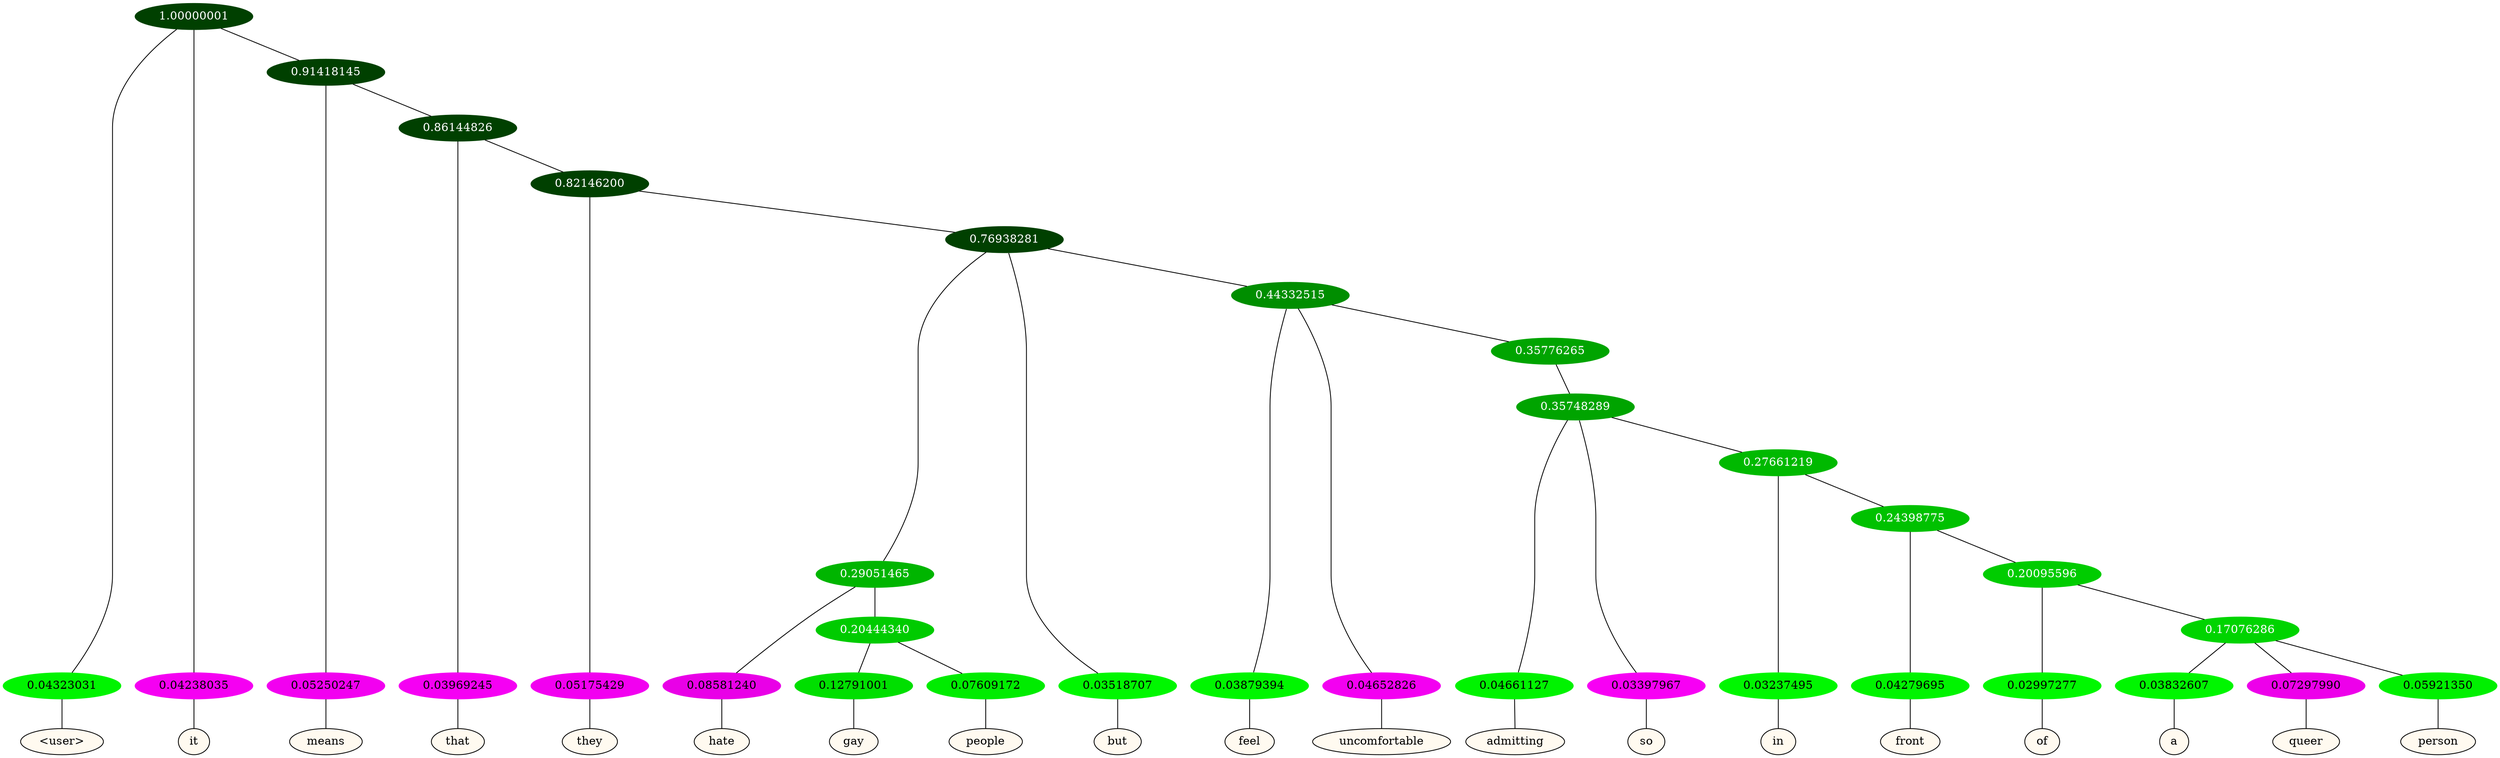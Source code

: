 graph {
	node [format=png height=0.15 nodesep=0.001 ordering=out overlap=prism overlap_scaling=0.01 ranksep=0.001 ratio=0.2 style=filled width=0.15]
	{
		rank=same
		a_w_1 [label="\<user\>" color=black fillcolor=floralwhite style="filled,solid"]
		a_w_2 [label=it color=black fillcolor=floralwhite style="filled,solid"]
		a_w_4 [label=means color=black fillcolor=floralwhite style="filled,solid"]
		a_w_6 [label=that color=black fillcolor=floralwhite style="filled,solid"]
		a_w_8 [label=they color=black fillcolor=floralwhite style="filled,solid"]
		a_w_13 [label=hate color=black fillcolor=floralwhite style="filled,solid"]
		a_w_18 [label=gay color=black fillcolor=floralwhite style="filled,solid"]
		a_w_19 [label=people color=black fillcolor=floralwhite style="filled,solid"]
		a_w_11 [label=but color=black fillcolor=floralwhite style="filled,solid"]
		a_w_15 [label=feel color=black fillcolor=floralwhite style="filled,solid"]
		a_w_16 [label=uncomfortable color=black fillcolor=floralwhite style="filled,solid"]
		a_w_21 [label=admitting color=black fillcolor=floralwhite style="filled,solid"]
		a_w_22 [label=so color=black fillcolor=floralwhite style="filled,solid"]
		a_w_24 [label=in color=black fillcolor=floralwhite style="filled,solid"]
		a_w_26 [label=front color=black fillcolor=floralwhite style="filled,solid"]
		a_w_28 [label=of color=black fillcolor=floralwhite style="filled,solid"]
		a_w_30 [label=a color=black fillcolor=floralwhite style="filled,solid"]
		a_w_31 [label=queer color=black fillcolor=floralwhite style="filled,solid"]
		a_w_32 [label=person color=black fillcolor=floralwhite style="filled,solid"]
	}
	a_n_1 -- a_w_1
	a_n_2 -- a_w_2
	a_n_4 -- a_w_4
	a_n_6 -- a_w_6
	a_n_8 -- a_w_8
	a_n_13 -- a_w_13
	a_n_18 -- a_w_18
	a_n_19 -- a_w_19
	a_n_11 -- a_w_11
	a_n_15 -- a_w_15
	a_n_16 -- a_w_16
	a_n_21 -- a_w_21
	a_n_22 -- a_w_22
	a_n_24 -- a_w_24
	a_n_26 -- a_w_26
	a_n_28 -- a_w_28
	a_n_30 -- a_w_30
	a_n_31 -- a_w_31
	a_n_32 -- a_w_32
	{
		rank=same
		a_n_1 [label=0.04323031 color="0.334 1.000 0.957" fontcolor=black]
		a_n_2 [label=0.04238035 color="0.835 1.000 0.958" fontcolor=black]
		a_n_4 [label=0.05250247 color="0.835 1.000 0.947" fontcolor=black]
		a_n_6 [label=0.03969245 color="0.835 1.000 0.960" fontcolor=black]
		a_n_8 [label=0.05175429 color="0.835 1.000 0.948" fontcolor=black]
		a_n_13 [label=0.08581240 color="0.835 1.000 0.914" fontcolor=black]
		a_n_18 [label=0.12791001 color="0.334 1.000 0.872" fontcolor=black]
		a_n_19 [label=0.07609172 color="0.334 1.000 0.924" fontcolor=black]
		a_n_11 [label=0.03518707 color="0.334 1.000 0.965" fontcolor=black]
		a_n_15 [label=0.03879394 color="0.334 1.000 0.961" fontcolor=black]
		a_n_16 [label=0.04652826 color="0.835 1.000 0.953" fontcolor=black]
		a_n_21 [label=0.04661127 color="0.334 1.000 0.953" fontcolor=black]
		a_n_22 [label=0.03397967 color="0.835 1.000 0.966" fontcolor=black]
		a_n_24 [label=0.03237495 color="0.334 1.000 0.968" fontcolor=black]
		a_n_26 [label=0.04279695 color="0.334 1.000 0.957" fontcolor=black]
		a_n_28 [label=0.02997277 color="0.334 1.000 0.970" fontcolor=black]
		a_n_30 [label=0.03832607 color="0.334 1.000 0.962" fontcolor=black]
		a_n_31 [label=0.07297990 color="0.835 1.000 0.927" fontcolor=black]
		a_n_32 [label=0.05921350 color="0.334 1.000 0.941" fontcolor=black]
	}
	a_n_0 [label=1.00000001 color="0.334 1.000 0.250" fontcolor=grey99]
	a_n_0 -- a_n_1
	a_n_0 -- a_n_2
	a_n_3 [label=0.91418145 color="0.334 1.000 0.250" fontcolor=grey99]
	a_n_0 -- a_n_3
	a_n_3 -- a_n_4
	a_n_5 [label=0.86144826 color="0.334 1.000 0.250" fontcolor=grey99]
	a_n_3 -- a_n_5
	a_n_5 -- a_n_6
	a_n_7 [label=0.82146200 color="0.334 1.000 0.250" fontcolor=grey99]
	a_n_5 -- a_n_7
	a_n_7 -- a_n_8
	a_n_9 [label=0.76938281 color="0.334 1.000 0.250" fontcolor=grey99]
	a_n_7 -- a_n_9
	a_n_10 [label=0.29051465 color="0.334 1.000 0.709" fontcolor=grey99]
	a_n_9 -- a_n_10
	a_n_9 -- a_n_11
	a_n_12 [label=0.44332515 color="0.334 1.000 0.557" fontcolor=grey99]
	a_n_9 -- a_n_12
	a_n_10 -- a_n_13
	a_n_14 [label=0.20444340 color="0.334 1.000 0.796" fontcolor=grey99]
	a_n_10 -- a_n_14
	a_n_12 -- a_n_15
	a_n_12 -- a_n_16
	a_n_17 [label=0.35776265 color="0.334 1.000 0.642" fontcolor=grey99]
	a_n_12 -- a_n_17
	a_n_14 -- a_n_18
	a_n_14 -- a_n_19
	a_n_20 [label=0.35748289 color="0.334 1.000 0.643" fontcolor=grey99]
	a_n_17 -- a_n_20
	a_n_20 -- a_n_21
	a_n_20 -- a_n_22
	a_n_23 [label=0.27661219 color="0.334 1.000 0.723" fontcolor=grey99]
	a_n_20 -- a_n_23
	a_n_23 -- a_n_24
	a_n_25 [label=0.24398775 color="0.334 1.000 0.756" fontcolor=grey99]
	a_n_23 -- a_n_25
	a_n_25 -- a_n_26
	a_n_27 [label=0.20095596 color="0.334 1.000 0.799" fontcolor=grey99]
	a_n_25 -- a_n_27
	a_n_27 -- a_n_28
	a_n_29 [label=0.17076286 color="0.334 1.000 0.829" fontcolor=grey99]
	a_n_27 -- a_n_29
	a_n_29 -- a_n_30
	a_n_29 -- a_n_31
	a_n_29 -- a_n_32
}
